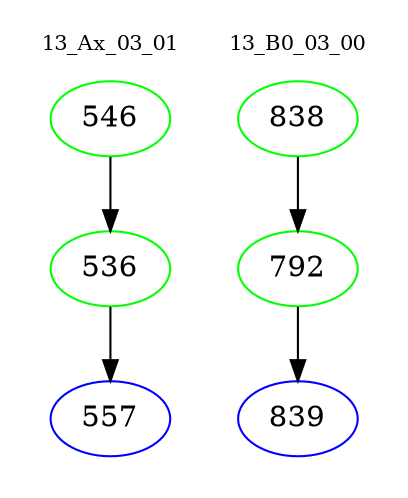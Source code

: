 digraph{
subgraph cluster_0 {
color = white
label = "13_Ax_03_01";
fontsize=10;
T0_546 [label="546", color="green"]
T0_546 -> T0_536 [color="black"]
T0_536 [label="536", color="green"]
T0_536 -> T0_557 [color="black"]
T0_557 [label="557", color="blue"]
}
subgraph cluster_1 {
color = white
label = "13_B0_03_00";
fontsize=10;
T1_838 [label="838", color="green"]
T1_838 -> T1_792 [color="black"]
T1_792 [label="792", color="green"]
T1_792 -> T1_839 [color="black"]
T1_839 [label="839", color="blue"]
}
}
